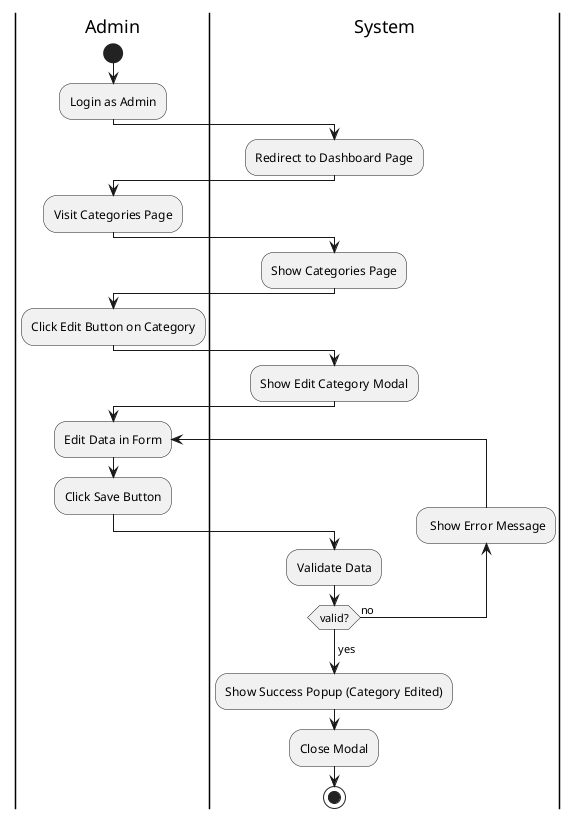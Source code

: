 @startuml Edit Category
|Admin|
start
:Login as Admin;
|System|
:Redirect to Dashboard Page;
|Admin|
:Visit Categories Page;
|System|
:Show Categories Page;
|Admin|
:Click Edit Button on Category;
|System|
:Show Edit Category Modal;
|Admin|
repeat :Edit Data in Form;
:Click Save Button;
|System|
:Validate Data;
backward: Show Error Message;
repeat while(valid?) is (no)
-> yes;
:Show Success Popup (Category Edited);
:Close Modal;
stop
@enduml
